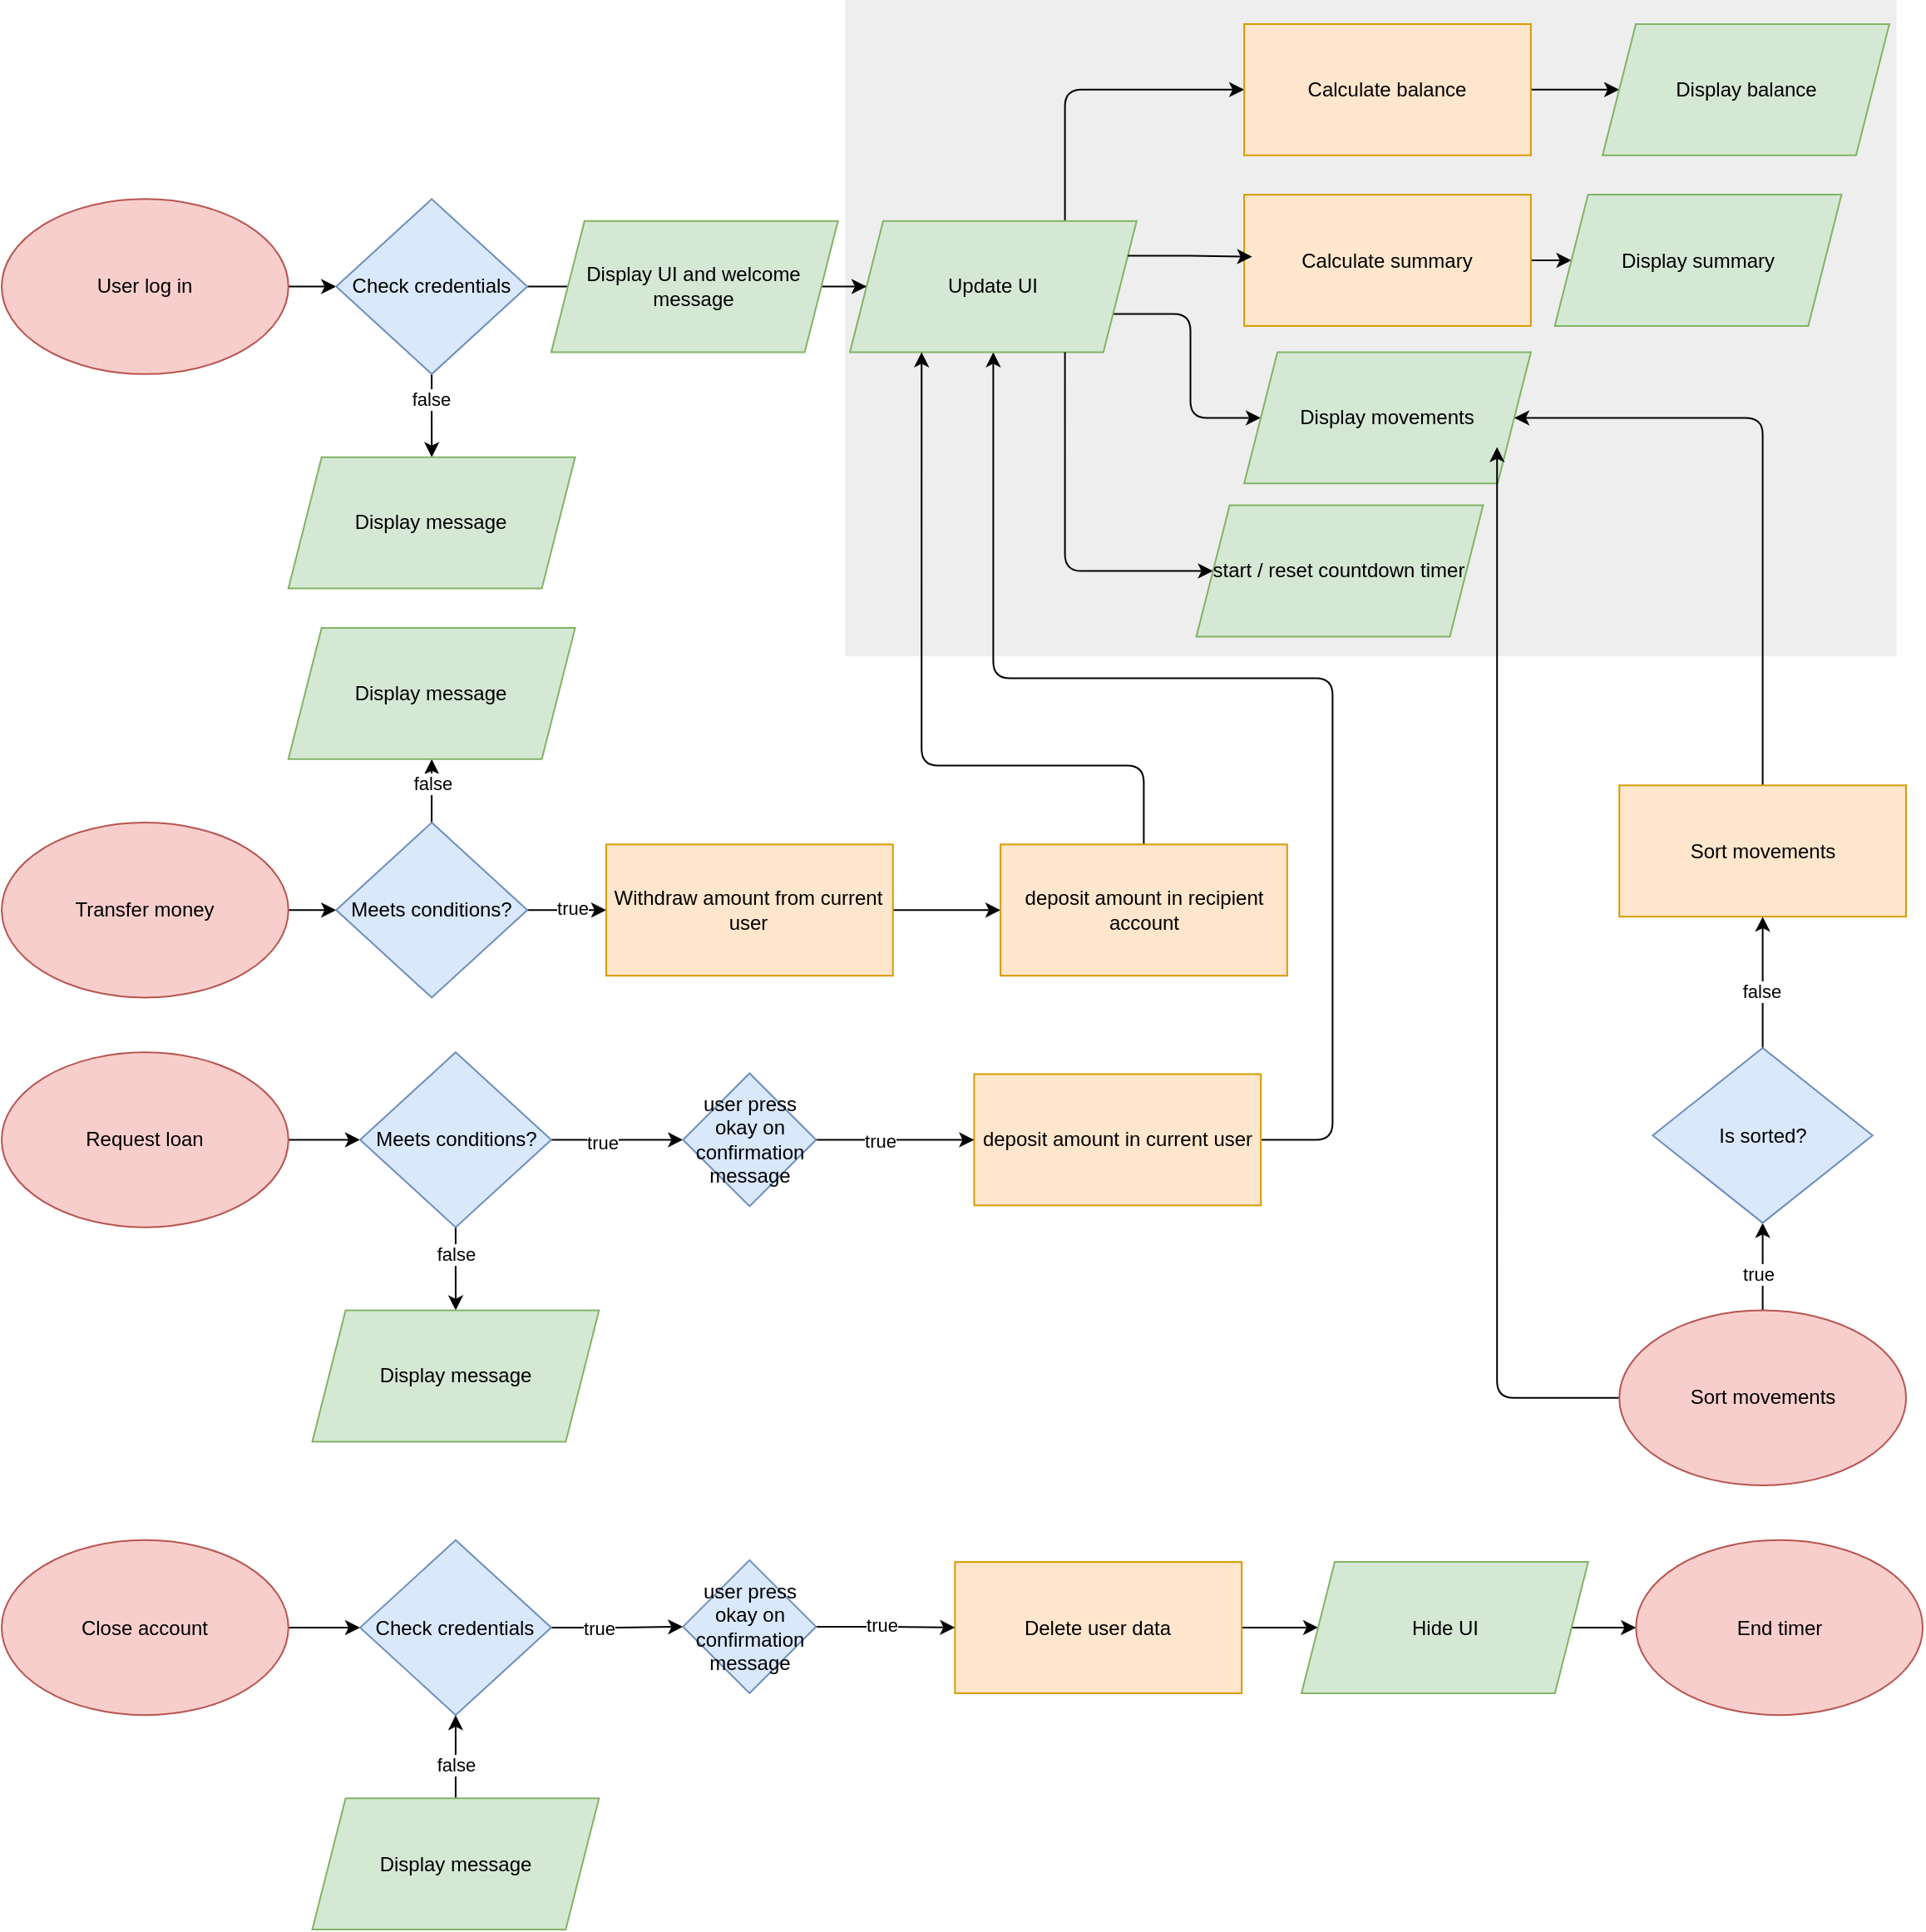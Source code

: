 <mxfile version="24.7.13">
  <diagram name="Page-1" id="eEh4WSqYL5A9nxHyGwap">
    <mxGraphModel dx="1032" dy="501" grid="1" gridSize="10" guides="1" tooltips="1" connect="1" arrows="1" fold="1" page="1" pageScale="1" pageWidth="1600" pageHeight="1200" math="0" shadow="0">
      <root>
        <mxCell id="0" />
        <mxCell id="1" parent="0" />
        <mxCell id="3GlJ5z1SRwsA6suBAlrv-1" value="" style="edgeStyle=orthogonalEdgeStyle;rounded=0;orthogonalLoop=1;jettySize=auto;html=1;" edge="1" parent="1">
          <mxGeometry relative="1" as="geometry">
            <mxPoint x="-44.0" y="113.053" as="sourcePoint" />
          </mxGeometry>
        </mxCell>
        <mxCell id="3GlJ5z1SRwsA6suBAlrv-2" value="" style="rounded=0;whiteSpace=wrap;html=1;fillColor=#eeeeee;strokeColor=none;dashed=1;" vertex="1" parent="1">
          <mxGeometry x="547.133" y="20" width="632.12" height="394.558" as="geometry" />
        </mxCell>
        <mxCell id="3GlJ5z1SRwsA6suBAlrv-3" value="" style="edgeStyle=orthogonalEdgeStyle;rounded=0;orthogonalLoop=1;jettySize=auto;html=1;" edge="1" parent="1" source="3GlJ5z1SRwsA6suBAlrv-4" target="3GlJ5z1SRwsA6suBAlrv-9">
          <mxGeometry relative="1" as="geometry" />
        </mxCell>
        <mxCell id="3GlJ5z1SRwsA6suBAlrv-4" value="User log in" style="ellipse;whiteSpace=wrap;html=1;fillColor=#f8cecc;strokeColor=#b85450;" vertex="1" parent="1">
          <mxGeometry x="40" y="139.683" width="172.396" height="105.215" as="geometry" />
        </mxCell>
        <mxCell id="3GlJ5z1SRwsA6suBAlrv-5" value="" style="edgeStyle=orthogonalEdgeStyle;rounded=0;orthogonalLoop=1;jettySize=auto;html=1;" edge="1" parent="1" source="3GlJ5z1SRwsA6suBAlrv-9" target="3GlJ5z1SRwsA6suBAlrv-10">
          <mxGeometry relative="1" as="geometry" />
        </mxCell>
        <mxCell id="3GlJ5z1SRwsA6suBAlrv-6" value="false" style="edgeLabel;html=1;align=center;verticalAlign=middle;resizable=0;points=[];" vertex="1" connectable="0" parent="3GlJ5z1SRwsA6suBAlrv-5">
          <mxGeometry x="-0.415" y="-1" relative="1" as="geometry">
            <mxPoint as="offset" />
          </mxGeometry>
        </mxCell>
        <mxCell id="3GlJ5z1SRwsA6suBAlrv-7" value="" style="edgeStyle=orthogonalEdgeStyle;rounded=0;orthogonalLoop=1;jettySize=auto;html=1;" edge="1" parent="1" source="3GlJ5z1SRwsA6suBAlrv-9" target="3GlJ5z1SRwsA6suBAlrv-12">
          <mxGeometry relative="1" as="geometry" />
        </mxCell>
        <mxCell id="3GlJ5z1SRwsA6suBAlrv-8" value="true" style="edgeLabel;html=1;align=center;verticalAlign=middle;resizable=0;points=[];" vertex="1" connectable="0" parent="3GlJ5z1SRwsA6suBAlrv-7">
          <mxGeometry x="0.62" y="1" relative="1" as="geometry">
            <mxPoint x="1" y="-11" as="offset" />
          </mxGeometry>
        </mxCell>
        <mxCell id="3GlJ5z1SRwsA6suBAlrv-9" value="Check credentials" style="rhombus;whiteSpace=wrap;html=1;fillColor=#dae8fc;strokeColor=#6c8ebf;" vertex="1" parent="1">
          <mxGeometry x="241.129" y="139.683" width="114.931" height="105.215" as="geometry" />
        </mxCell>
        <mxCell id="3GlJ5z1SRwsA6suBAlrv-10" value="Display message" style="shape=parallelogram;perimeter=parallelogramPerimeter;whiteSpace=wrap;html=1;fixedSize=1;fillColor=#d5e8d4;strokeColor=#82b366;" vertex="1" parent="1">
          <mxGeometry x="212.396" y="294.875" width="172.396" height="78.912" as="geometry" />
        </mxCell>
        <mxCell id="3GlJ5z1SRwsA6suBAlrv-11" value="" style="edgeStyle=orthogonalEdgeStyle;rounded=0;orthogonalLoop=1;jettySize=auto;html=1;" edge="1" parent="1" source="3GlJ5z1SRwsA6suBAlrv-12" target="3GlJ5z1SRwsA6suBAlrv-16">
          <mxGeometry relative="1" as="geometry" />
        </mxCell>
        <mxCell id="3GlJ5z1SRwsA6suBAlrv-12" value="Display UI and welcome message" style="shape=parallelogram;perimeter=parallelogramPerimeter;whiteSpace=wrap;html=1;fixedSize=1;fillColor=#d5e8d4;strokeColor=#82b366;" vertex="1" parent="1">
          <mxGeometry x="370.427" y="152.834" width="172.396" height="78.912" as="geometry" />
        </mxCell>
        <mxCell id="3GlJ5z1SRwsA6suBAlrv-13" style="edgeStyle=orthogonalEdgeStyle;rounded=1;orthogonalLoop=1;jettySize=auto;html=1;exitX=0.75;exitY=0;exitDx=0;exitDy=0;entryX=0;entryY=0.5;entryDx=0;entryDy=0;curved=0;" edge="1" parent="1" source="3GlJ5z1SRwsA6suBAlrv-16" target="3GlJ5z1SRwsA6suBAlrv-18">
          <mxGeometry relative="1" as="geometry" />
        </mxCell>
        <mxCell id="3GlJ5z1SRwsA6suBAlrv-14" style="edgeStyle=orthogonalEdgeStyle;rounded=1;orthogonalLoop=1;jettySize=auto;html=1;exitX=1;exitY=0.75;exitDx=0;exitDy=0;entryX=0;entryY=0.5;entryDx=0;entryDy=0;curved=0;" edge="1" parent="1" source="3GlJ5z1SRwsA6suBAlrv-16" target="3GlJ5z1SRwsA6suBAlrv-25">
          <mxGeometry relative="1" as="geometry" />
        </mxCell>
        <mxCell id="3GlJ5z1SRwsA6suBAlrv-15" style="edgeStyle=orthogonalEdgeStyle;rounded=1;orthogonalLoop=1;jettySize=auto;html=1;entryX=1;entryY=0.5;entryDx=0;entryDy=0;curved=0;endArrow=none;endFill=0;startArrow=classic;startFill=1;" edge="1" parent="1" source="3GlJ5z1SRwsA6suBAlrv-16" target="3GlJ5z1SRwsA6suBAlrv-43">
          <mxGeometry relative="1" as="geometry">
            <Array as="points">
              <mxPoint x="636.205" y="427.71" />
              <mxPoint x="840.207" y="427.71" />
              <mxPoint x="840.207" y="705.215" />
            </Array>
          </mxGeometry>
        </mxCell>
        <mxCell id="3GlJ5z1SRwsA6suBAlrv-16" value="Update UI" style="shape=parallelogram;perimeter=parallelogramPerimeter;whiteSpace=wrap;html=1;fixedSize=1;fillColor=#d5e8d4;strokeColor=#82b366;" vertex="1" parent="1">
          <mxGeometry x="550.006" y="152.834" width="172.396" height="78.912" as="geometry" />
        </mxCell>
        <mxCell id="3GlJ5z1SRwsA6suBAlrv-17" value="" style="edgeStyle=orthogonalEdgeStyle;rounded=0;orthogonalLoop=1;jettySize=auto;html=1;" edge="1" parent="1" source="3GlJ5z1SRwsA6suBAlrv-18" target="3GlJ5z1SRwsA6suBAlrv-19">
          <mxGeometry relative="1" as="geometry" />
        </mxCell>
        <mxCell id="3GlJ5z1SRwsA6suBAlrv-18" value="Calculate balance" style="whiteSpace=wrap;html=1;fillColor=#ffe6cc;strokeColor=#d79b00;" vertex="1" parent="1">
          <mxGeometry x="787.051" y="34.467" width="172.396" height="78.912" as="geometry" />
        </mxCell>
        <mxCell id="3GlJ5z1SRwsA6suBAlrv-19" value="Display balance" style="shape=parallelogram;perimeter=parallelogramPerimeter;whiteSpace=wrap;html=1;fixedSize=1;fillColor=#d5e8d4;strokeColor=#82b366;" vertex="1" parent="1">
          <mxGeometry x="1002.547" y="34.467" width="172.396" height="78.912" as="geometry" />
        </mxCell>
        <mxCell id="3GlJ5z1SRwsA6suBAlrv-20" value="" style="edgeStyle=orthogonalEdgeStyle;rounded=0;orthogonalLoop=1;jettySize=auto;html=1;" edge="1" parent="1" source="3GlJ5z1SRwsA6suBAlrv-21" target="3GlJ5z1SRwsA6suBAlrv-22">
          <mxGeometry relative="1" as="geometry" />
        </mxCell>
        <mxCell id="3GlJ5z1SRwsA6suBAlrv-21" value="Calculate summary" style="rounded=0;whiteSpace=wrap;html=1;fillColor=#ffe6cc;strokeColor=#d79b00;" vertex="1" parent="1">
          <mxGeometry x="787.051" y="137.052" width="172.396" height="78.912" as="geometry" />
        </mxCell>
        <mxCell id="3GlJ5z1SRwsA6suBAlrv-22" value="Display summary" style="shape=parallelogram;perimeter=parallelogramPerimeter;whiteSpace=wrap;html=1;fixedSize=1;rounded=0;fillColor=#d5e8d4;strokeColor=#82b366;" vertex="1" parent="1">
          <mxGeometry x="973.814" y="137.052" width="172.396" height="78.912" as="geometry" />
        </mxCell>
        <mxCell id="3GlJ5z1SRwsA6suBAlrv-23" style="edgeStyle=orthogonalEdgeStyle;rounded=1;orthogonalLoop=1;jettySize=auto;html=1;exitX=0;exitY=0.5;exitDx=0;exitDy=0;entryX=0.75;entryY=1;entryDx=0;entryDy=0;curved=0;startArrow=classic;startFill=1;endArrow=none;endFill=0;" edge="1" parent="1" source="3GlJ5z1SRwsA6suBAlrv-24" target="3GlJ5z1SRwsA6suBAlrv-16">
          <mxGeometry relative="1" as="geometry" />
        </mxCell>
        <mxCell id="3GlJ5z1SRwsA6suBAlrv-24" value="start / reset countdown timer" style="shape=parallelogram;perimeter=parallelogramPerimeter;whiteSpace=wrap;html=1;fixedSize=1;fillColor=#d5e8d4;strokeColor=#82b366;" vertex="1" parent="1">
          <mxGeometry x="758.319" y="323.81" width="172.396" height="78.912" as="geometry" />
        </mxCell>
        <mxCell id="3GlJ5z1SRwsA6suBAlrv-25" value="Display movements" style="shape=parallelogram;perimeter=parallelogramPerimeter;whiteSpace=wrap;html=1;fixedSize=1;fillColor=#d5e8d4;strokeColor=#82b366;" vertex="1" parent="1">
          <mxGeometry x="787.051" y="231.746" width="172.396" height="78.912" as="geometry" />
        </mxCell>
        <mxCell id="3GlJ5z1SRwsA6suBAlrv-26" style="edgeStyle=orthogonalEdgeStyle;rounded=0;orthogonalLoop=1;jettySize=auto;html=1;exitX=1;exitY=0.25;exitDx=0;exitDy=0;entryX=0.028;entryY=0.473;entryDx=0;entryDy=0;entryPerimeter=0;" edge="1" parent="1" source="3GlJ5z1SRwsA6suBAlrv-16" target="3GlJ5z1SRwsA6suBAlrv-21">
          <mxGeometry relative="1" as="geometry" />
        </mxCell>
        <mxCell id="3GlJ5z1SRwsA6suBAlrv-27" value="" style="edgeStyle=orthogonalEdgeStyle;rounded=0;orthogonalLoop=1;jettySize=auto;html=1;exitX=1;exitY=0.5;exitDx=0;exitDy=0;" edge="1" parent="1" source="3GlJ5z1SRwsA6suBAlrv-68" target="3GlJ5z1SRwsA6suBAlrv-32">
          <mxGeometry relative="1" as="geometry" />
        </mxCell>
        <mxCell id="3GlJ5z1SRwsA6suBAlrv-28" value="true" style="edgeLabel;html=1;align=center;verticalAlign=middle;resizable=0;points=[];" vertex="1" connectable="0" parent="3GlJ5z1SRwsA6suBAlrv-27">
          <mxGeometry x="0.235" y="1" relative="1" as="geometry">
            <mxPoint x="-3" as="offset" />
          </mxGeometry>
        </mxCell>
        <mxCell id="3GlJ5z1SRwsA6suBAlrv-29" style="edgeStyle=orthogonalEdgeStyle;rounded=0;orthogonalLoop=1;jettySize=auto;html=1;entryX=0;entryY=0.5;entryDx=0;entryDy=0;" edge="1" parent="1" source="3GlJ5z1SRwsA6suBAlrv-30" target="3GlJ5z1SRwsA6suBAlrv-68">
          <mxGeometry relative="1" as="geometry" />
        </mxCell>
        <mxCell id="3GlJ5z1SRwsA6suBAlrv-30" value="Transfer money" style="ellipse;whiteSpace=wrap;html=1;fillColor=#f8cecc;strokeColor=#b85450;" vertex="1" parent="1">
          <mxGeometry x="40" y="514.512" width="172.396" height="105.215" as="geometry" />
        </mxCell>
        <mxCell id="3GlJ5z1SRwsA6suBAlrv-31" value="" style="edgeStyle=orthogonalEdgeStyle;rounded=0;orthogonalLoop=1;jettySize=auto;html=1;" edge="1" parent="1" source="3GlJ5z1SRwsA6suBAlrv-32" target="3GlJ5z1SRwsA6suBAlrv-34">
          <mxGeometry relative="1" as="geometry" />
        </mxCell>
        <mxCell id="3GlJ5z1SRwsA6suBAlrv-32" value="Withdraw amount from current user" style="whiteSpace=wrap;html=1;fillColor=#ffe6cc;strokeColor=#d79b00;" vertex="1" parent="1">
          <mxGeometry x="403.469" y="527.664" width="172.396" height="78.912" as="geometry" />
        </mxCell>
        <mxCell id="3GlJ5z1SRwsA6suBAlrv-33" style="edgeStyle=orthogonalEdgeStyle;rounded=1;orthogonalLoop=1;jettySize=auto;html=1;entryX=0.25;entryY=1;entryDx=0;entryDy=0;curved=0;" edge="1" parent="1" source="3GlJ5z1SRwsA6suBAlrv-34" target="3GlJ5z1SRwsA6suBAlrv-16">
          <mxGeometry relative="1" as="geometry">
            <Array as="points">
              <mxPoint x="726.713" y="480.317" />
              <mxPoint x="593.105" y="480.317" />
            </Array>
          </mxGeometry>
        </mxCell>
        <mxCell id="3GlJ5z1SRwsA6suBAlrv-34" value="deposit amount in recipient account" style="whiteSpace=wrap;html=1;fillColor=#ffe6cc;strokeColor=#d79b00;" vertex="1" parent="1">
          <mxGeometry x="640.514" y="527.664" width="172.396" height="78.912" as="geometry" />
        </mxCell>
        <mxCell id="3GlJ5z1SRwsA6suBAlrv-35" value="" style="edgeStyle=orthogonalEdgeStyle;rounded=0;orthogonalLoop=1;jettySize=auto;html=1;" edge="1" parent="1" source="3GlJ5z1SRwsA6suBAlrv-36" target="3GlJ5z1SRwsA6suBAlrv-41">
          <mxGeometry relative="1" as="geometry" />
        </mxCell>
        <mxCell id="3GlJ5z1SRwsA6suBAlrv-36" value="Request loan" style="ellipse;whiteSpace=wrap;html=1;fillColor=#f8cecc;strokeColor=#b85450;" vertex="1" parent="1">
          <mxGeometry x="40" y="652.608" width="172.396" height="105.215" as="geometry" />
        </mxCell>
        <mxCell id="3GlJ5z1SRwsA6suBAlrv-37" value="" style="edgeStyle=orthogonalEdgeStyle;rounded=0;orthogonalLoop=1;jettySize=auto;html=1;" edge="1" parent="1" source="3GlJ5z1SRwsA6suBAlrv-41" target="3GlJ5z1SRwsA6suBAlrv-42">
          <mxGeometry relative="1" as="geometry" />
        </mxCell>
        <mxCell id="3GlJ5z1SRwsA6suBAlrv-38" value="false" style="edgeLabel;html=1;align=center;verticalAlign=middle;resizable=0;points=[];" vertex="1" connectable="0" parent="3GlJ5z1SRwsA6suBAlrv-37">
          <mxGeometry x="-0.378" relative="1" as="geometry">
            <mxPoint as="offset" />
          </mxGeometry>
        </mxCell>
        <mxCell id="3GlJ5z1SRwsA6suBAlrv-71" value="" style="edgeStyle=orthogonalEdgeStyle;rounded=0;orthogonalLoop=1;jettySize=auto;html=1;" edge="1" parent="1" source="3GlJ5z1SRwsA6suBAlrv-41" target="3GlJ5z1SRwsA6suBAlrv-70">
          <mxGeometry relative="1" as="geometry" />
        </mxCell>
        <mxCell id="3GlJ5z1SRwsA6suBAlrv-72" value="true" style="edgeLabel;html=1;align=center;verticalAlign=middle;resizable=0;points=[];" vertex="1" connectable="0" parent="3GlJ5z1SRwsA6suBAlrv-71">
          <mxGeometry x="-0.235" y="-2" relative="1" as="geometry">
            <mxPoint as="offset" />
          </mxGeometry>
        </mxCell>
        <mxCell id="3GlJ5z1SRwsA6suBAlrv-41" value="Meets conditions?" style="rhombus;whiteSpace=wrap;html=1;fillColor=#dae8fc;strokeColor=#6c8ebf;" vertex="1" parent="1">
          <mxGeometry x="255.5" y="652.608" width="114.931" height="105.215" as="geometry" />
        </mxCell>
        <mxCell id="3GlJ5z1SRwsA6suBAlrv-42" value="Display message" style="shape=parallelogram;perimeter=parallelogramPerimeter;whiteSpace=wrap;html=1;fixedSize=1;fillColor=#d5e8d4;strokeColor=#82b366;" vertex="1" parent="1">
          <mxGeometry x="226.768" y="807.8" width="172.396" height="78.912" as="geometry" />
        </mxCell>
        <mxCell id="3GlJ5z1SRwsA6suBAlrv-43" value="deposit amount in current user" style="whiteSpace=wrap;html=1;fillColor=#ffe6cc;strokeColor=#d79b00;" vertex="1" parent="1">
          <mxGeometry x="624.711" y="665.76" width="172.396" height="78.912" as="geometry" />
        </mxCell>
        <mxCell id="3GlJ5z1SRwsA6suBAlrv-44" style="edgeStyle=orthogonalEdgeStyle;rounded=0;orthogonalLoop=1;jettySize=auto;html=1;entryX=0;entryY=0.5;entryDx=0;entryDy=0;" edge="1" parent="1" source="3GlJ5z1SRwsA6suBAlrv-45" target="3GlJ5z1SRwsA6suBAlrv-48">
          <mxGeometry relative="1" as="geometry" />
        </mxCell>
        <mxCell id="3GlJ5z1SRwsA6suBAlrv-45" value="Close account" style="ellipse;whiteSpace=wrap;html=1;fillColor=#f8cecc;strokeColor=#b85450;" vertex="1" parent="1">
          <mxGeometry x="40" y="945.896" width="172.396" height="105.215" as="geometry" />
        </mxCell>
        <mxCell id="3GlJ5z1SRwsA6suBAlrv-46" value="" style="edgeStyle=orthogonalEdgeStyle;rounded=0;orthogonalLoop=1;jettySize=auto;html=1;entryX=0;entryY=0.5;entryDx=0;entryDy=0;" edge="1" parent="1" source="3GlJ5z1SRwsA6suBAlrv-48" target="3GlJ5z1SRwsA6suBAlrv-76">
          <mxGeometry relative="1" as="geometry">
            <mxPoint x="446.568" y="1020.862" as="targetPoint" />
          </mxGeometry>
        </mxCell>
        <mxCell id="3GlJ5z1SRwsA6suBAlrv-47" value="true" style="edgeLabel;html=1;align=center;verticalAlign=middle;resizable=0;points=[];" vertex="1" connectable="0" parent="3GlJ5z1SRwsA6suBAlrv-46">
          <mxGeometry x="-0.29" relative="1" as="geometry">
            <mxPoint as="offset" />
          </mxGeometry>
        </mxCell>
        <mxCell id="3GlJ5z1SRwsA6suBAlrv-48" value="Check credentials" style="rhombus;whiteSpace=wrap;html=1;fillColor=#dae8fc;strokeColor=#6c8ebf;" vertex="1" parent="1">
          <mxGeometry x="255.496" y="945.896" width="114.931" height="105.215" as="geometry" />
        </mxCell>
        <mxCell id="3GlJ5z1SRwsA6suBAlrv-49" style="edgeStyle=orthogonalEdgeStyle;rounded=0;orthogonalLoop=1;jettySize=auto;html=1;entryX=0.5;entryY=1;entryDx=0;entryDy=0;" edge="1" parent="1" source="3GlJ5z1SRwsA6suBAlrv-51" target="3GlJ5z1SRwsA6suBAlrv-48">
          <mxGeometry relative="1" as="geometry" />
        </mxCell>
        <mxCell id="3GlJ5z1SRwsA6suBAlrv-50" value="false" style="edgeLabel;html=1;align=center;verticalAlign=middle;resizable=0;points=[];" vertex="1" connectable="0" parent="3GlJ5z1SRwsA6suBAlrv-49">
          <mxGeometry x="-0.194" relative="1" as="geometry">
            <mxPoint as="offset" />
          </mxGeometry>
        </mxCell>
        <mxCell id="3GlJ5z1SRwsA6suBAlrv-51" value="Display message" style="shape=parallelogram;perimeter=parallelogramPerimeter;whiteSpace=wrap;html=1;fixedSize=1;fillColor=#d5e8d4;strokeColor=#82b366;" vertex="1" parent="1">
          <mxGeometry x="226.763" y="1101.088" width="172.396" height="78.912" as="geometry" />
        </mxCell>
        <mxCell id="3GlJ5z1SRwsA6suBAlrv-52" value="" style="edgeStyle=orthogonalEdgeStyle;rounded=0;orthogonalLoop=1;jettySize=auto;html=1;" edge="1" parent="1" source="3GlJ5z1SRwsA6suBAlrv-53" target="3GlJ5z1SRwsA6suBAlrv-55">
          <mxGeometry relative="1" as="geometry" />
        </mxCell>
        <mxCell id="3GlJ5z1SRwsA6suBAlrv-53" value="Delete user data" style="rounded=0;whiteSpace=wrap;html=1;fillColor=#ffe6cc;strokeColor=#d79b00;" vertex="1" parent="1">
          <mxGeometry x="613.202" y="959.048" width="172.396" height="78.912" as="geometry" />
        </mxCell>
        <mxCell id="3GlJ5z1SRwsA6suBAlrv-54" style="edgeStyle=orthogonalEdgeStyle;rounded=0;orthogonalLoop=1;jettySize=auto;html=1;entryX=0;entryY=0.5;entryDx=0;entryDy=0;" edge="1" parent="1" source="3GlJ5z1SRwsA6suBAlrv-55" target="3GlJ5z1SRwsA6suBAlrv-56">
          <mxGeometry relative="1" as="geometry" />
        </mxCell>
        <mxCell id="3GlJ5z1SRwsA6suBAlrv-55" value="Hide UI" style="shape=parallelogram;perimeter=parallelogramPerimeter;whiteSpace=wrap;html=1;fixedSize=1;rounded=0;fillColor=#d5e8d4;strokeColor=#82b366;" vertex="1" parent="1">
          <mxGeometry x="821.514" y="959.048" width="172.396" height="78.912" as="geometry" />
        </mxCell>
        <mxCell id="3GlJ5z1SRwsA6suBAlrv-56" value="End timer" style="ellipse;whiteSpace=wrap;html=1;fillColor=#f8cecc;strokeColor=#b85450;" vertex="1" parent="1">
          <mxGeometry x="1022.644" y="945.896" width="172.396" height="105.215" as="geometry" />
        </mxCell>
        <mxCell id="3GlJ5z1SRwsA6suBAlrv-57" style="edgeStyle=orthogonalEdgeStyle;rounded=0;orthogonalLoop=1;jettySize=auto;html=1;entryX=0.5;entryY=1;entryDx=0;entryDy=0;" edge="1" parent="1" source="3GlJ5z1SRwsA6suBAlrv-60" target="3GlJ5z1SRwsA6suBAlrv-63">
          <mxGeometry relative="1" as="geometry" />
        </mxCell>
        <mxCell id="3GlJ5z1SRwsA6suBAlrv-58" value="true" style="edgeLabel;html=1;align=center;verticalAlign=middle;resizable=0;points=[];" vertex="1" connectable="0" parent="3GlJ5z1SRwsA6suBAlrv-57">
          <mxGeometry x="-0.14" y="3" relative="1" as="geometry">
            <mxPoint as="offset" />
          </mxGeometry>
        </mxCell>
        <mxCell id="3GlJ5z1SRwsA6suBAlrv-59" style="edgeStyle=orthogonalEdgeStyle;rounded=1;orthogonalLoop=1;jettySize=auto;html=1;entryX=0.882;entryY=0.723;entryDx=0;entryDy=0;entryPerimeter=0;exitX=0;exitY=0.5;exitDx=0;exitDy=0;curved=0;" edge="1" parent="1" source="3GlJ5z1SRwsA6suBAlrv-60" target="3GlJ5z1SRwsA6suBAlrv-25">
          <mxGeometry relative="1" as="geometry">
            <mxPoint x="985.307" y="880.136" as="sourcePoint" />
            <mxPoint x="940.772" y="301.451" as="targetPoint" />
          </mxGeometry>
        </mxCell>
        <mxCell id="3GlJ5z1SRwsA6suBAlrv-60" value="Sort movements" style="ellipse;whiteSpace=wrap;html=1;fillColor=#f8cecc;strokeColor=#b85450;" vertex="1" parent="1">
          <mxGeometry x="1012.604" y="807.8" width="172.396" height="105.215" as="geometry" />
        </mxCell>
        <mxCell id="3GlJ5z1SRwsA6suBAlrv-61" value="" style="edgeStyle=orthogonalEdgeStyle;rounded=0;orthogonalLoop=1;jettySize=auto;html=1;" edge="1" parent="1" source="3GlJ5z1SRwsA6suBAlrv-63" target="3GlJ5z1SRwsA6suBAlrv-65">
          <mxGeometry relative="1" as="geometry" />
        </mxCell>
        <mxCell id="3GlJ5z1SRwsA6suBAlrv-62" value="false" style="edgeLabel;html=1;align=center;verticalAlign=middle;resizable=0;points=[];" vertex="1" connectable="0" parent="3GlJ5z1SRwsA6suBAlrv-61">
          <mxGeometry x="-0.137" y="1" relative="1" as="geometry">
            <mxPoint as="offset" />
          </mxGeometry>
        </mxCell>
        <mxCell id="3GlJ5z1SRwsA6suBAlrv-63" value="Is sorted?" style="rhombus;whiteSpace=wrap;html=1;fillColor=#dae8fc;strokeColor=#6c8ebf;" vertex="1" parent="1">
          <mxGeometry x="1032.716" y="649.977" width="132.171" height="105.215" as="geometry" />
        </mxCell>
        <mxCell id="3GlJ5z1SRwsA6suBAlrv-64" style="edgeStyle=orthogonalEdgeStyle;rounded=1;orthogonalLoop=1;jettySize=auto;html=1;entryX=1;entryY=0.5;entryDx=0;entryDy=0;curved=0;" edge="1" parent="1" source="3GlJ5z1SRwsA6suBAlrv-65" target="3GlJ5z1SRwsA6suBAlrv-25">
          <mxGeometry relative="1" as="geometry">
            <Array as="points">
              <mxPoint x="1098.802" y="271.202" />
            </Array>
          </mxGeometry>
        </mxCell>
        <mxCell id="3GlJ5z1SRwsA6suBAlrv-65" value="Sort movements" style="whiteSpace=wrap;html=1;fillColor=#ffe6cc;strokeColor=#d79b00;" vertex="1" parent="1">
          <mxGeometry x="1012.604" y="492.154" width="172.396" height="78.912" as="geometry" />
        </mxCell>
        <mxCell id="3GlJ5z1SRwsA6suBAlrv-66" style="edgeStyle=orthogonalEdgeStyle;rounded=0;orthogonalLoop=1;jettySize=auto;html=1;entryX=0.5;entryY=1;entryDx=0;entryDy=0;" edge="1" parent="1" source="3GlJ5z1SRwsA6suBAlrv-68" target="3GlJ5z1SRwsA6suBAlrv-69">
          <mxGeometry relative="1" as="geometry" />
        </mxCell>
        <mxCell id="3GlJ5z1SRwsA6suBAlrv-67" value="false" style="edgeLabel;html=1;align=center;verticalAlign=middle;resizable=0;points=[];" vertex="1" connectable="0" parent="3GlJ5z1SRwsA6suBAlrv-66">
          <mxGeometry x="0.501" relative="1" as="geometry">
            <mxPoint y="5" as="offset" />
          </mxGeometry>
        </mxCell>
        <mxCell id="3GlJ5z1SRwsA6suBAlrv-68" value="Meets conditions?" style="rhombus;whiteSpace=wrap;html=1;fillColor=#dae8fc;strokeColor=#6c8ebf;" vertex="1" parent="1">
          <mxGeometry x="241.129" y="514.512" width="114.931" height="105.215" as="geometry" />
        </mxCell>
        <mxCell id="3GlJ5z1SRwsA6suBAlrv-69" value="Display message" style="shape=parallelogram;perimeter=parallelogramPerimeter;whiteSpace=wrap;html=1;fixedSize=1;fillColor=#d5e8d4;strokeColor=#82b366;" vertex="1" parent="1">
          <mxGeometry x="212.396" y="397.46" width="172.396" height="78.912" as="geometry" />
        </mxCell>
        <mxCell id="3GlJ5z1SRwsA6suBAlrv-73" value="" style="edgeStyle=orthogonalEdgeStyle;rounded=0;orthogonalLoop=1;jettySize=auto;html=1;" edge="1" parent="1" source="3GlJ5z1SRwsA6suBAlrv-70" target="3GlJ5z1SRwsA6suBAlrv-43">
          <mxGeometry relative="1" as="geometry" />
        </mxCell>
        <mxCell id="3GlJ5z1SRwsA6suBAlrv-75" value="true" style="edgeLabel;html=1;align=center;verticalAlign=middle;resizable=0;points=[];" vertex="1" connectable="0" parent="3GlJ5z1SRwsA6suBAlrv-73">
          <mxGeometry x="-0.189" y="-1" relative="1" as="geometry">
            <mxPoint as="offset" />
          </mxGeometry>
        </mxCell>
        <mxCell id="3GlJ5z1SRwsA6suBAlrv-70" value="user press okay on confirmation message" style="rhombus;whiteSpace=wrap;html=1;fillColor=#dae8fc;strokeColor=#6c8ebf;" vertex="1" parent="1">
          <mxGeometry x="449.667" y="665.215" width="80" height="80" as="geometry" />
        </mxCell>
        <mxCell id="3GlJ5z1SRwsA6suBAlrv-77" value="" style="edgeStyle=orthogonalEdgeStyle;rounded=0;orthogonalLoop=1;jettySize=auto;html=1;" edge="1" parent="1" source="3GlJ5z1SRwsA6suBAlrv-76" target="3GlJ5z1SRwsA6suBAlrv-53">
          <mxGeometry relative="1" as="geometry" />
        </mxCell>
        <mxCell id="3GlJ5z1SRwsA6suBAlrv-78" value="true" style="edgeLabel;html=1;align=center;verticalAlign=middle;resizable=0;points=[];" vertex="1" connectable="0" parent="3GlJ5z1SRwsA6suBAlrv-77">
          <mxGeometry x="-0.066" y="1" relative="1" as="geometry">
            <mxPoint as="offset" />
          </mxGeometry>
        </mxCell>
        <mxCell id="3GlJ5z1SRwsA6suBAlrv-76" value="user press okay on confirmation message" style="rhombus;whiteSpace=wrap;html=1;fillColor=#dae8fc;strokeColor=#6c8ebf;" vertex="1" parent="1">
          <mxGeometry x="449.667" y="957.955" width="80" height="80" as="geometry" />
        </mxCell>
      </root>
    </mxGraphModel>
  </diagram>
</mxfile>
